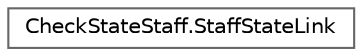 digraph "クラス階層図"
{
 // LATEX_PDF_SIZE
  bgcolor="transparent";
  edge [fontname=Helvetica,fontsize=10,labelfontname=Helvetica,labelfontsize=10];
  node [fontname=Helvetica,fontsize=10,shape=box,height=0.2,width=0.4];
  rankdir="LR";
  Node0 [id="Node000000",label="CheckStateStaff.StaffStateLink",height=0.2,width=0.4,color="grey40", fillcolor="white", style="filled",URL="$class_check_state_staff_1_1_staff_state_link.html",tooltip=" "];
}
